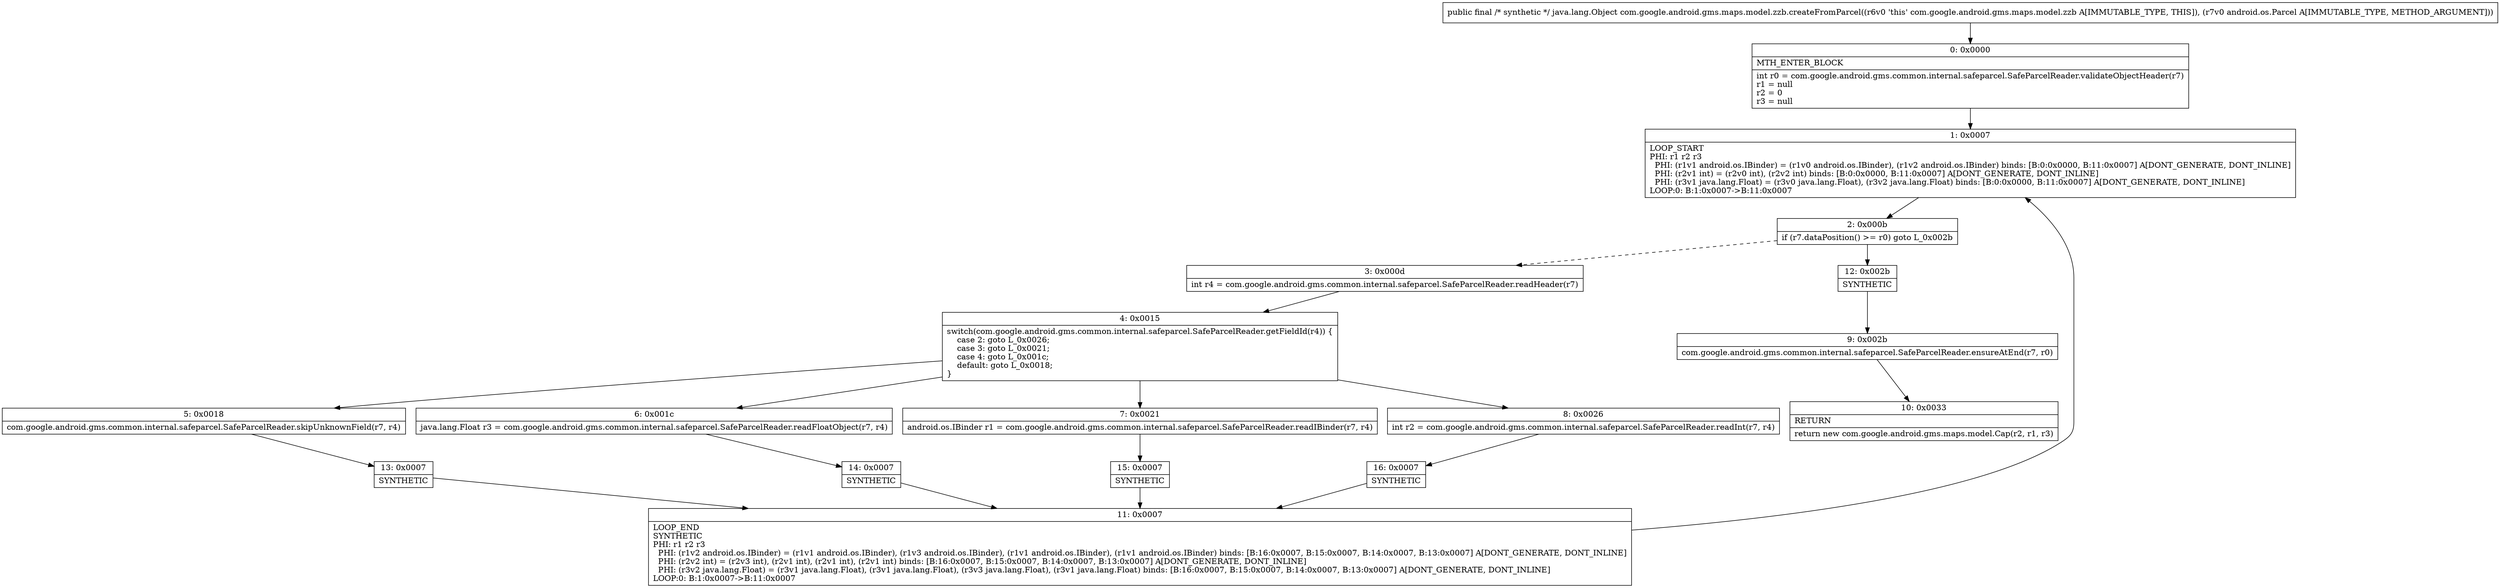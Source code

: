 digraph "CFG forcom.google.android.gms.maps.model.zzb.createFromParcel(Landroid\/os\/Parcel;)Ljava\/lang\/Object;" {
Node_0 [shape=record,label="{0\:\ 0x0000|MTH_ENTER_BLOCK\l|int r0 = com.google.android.gms.common.internal.safeparcel.SafeParcelReader.validateObjectHeader(r7)\lr1 = null\lr2 = 0\lr3 = null\l}"];
Node_1 [shape=record,label="{1\:\ 0x0007|LOOP_START\lPHI: r1 r2 r3 \l  PHI: (r1v1 android.os.IBinder) = (r1v0 android.os.IBinder), (r1v2 android.os.IBinder) binds: [B:0:0x0000, B:11:0x0007] A[DONT_GENERATE, DONT_INLINE]\l  PHI: (r2v1 int) = (r2v0 int), (r2v2 int) binds: [B:0:0x0000, B:11:0x0007] A[DONT_GENERATE, DONT_INLINE]\l  PHI: (r3v1 java.lang.Float) = (r3v0 java.lang.Float), (r3v2 java.lang.Float) binds: [B:0:0x0000, B:11:0x0007] A[DONT_GENERATE, DONT_INLINE]\lLOOP:0: B:1:0x0007\-\>B:11:0x0007\l}"];
Node_2 [shape=record,label="{2\:\ 0x000b|if (r7.dataPosition() \>= r0) goto L_0x002b\l}"];
Node_3 [shape=record,label="{3\:\ 0x000d|int r4 = com.google.android.gms.common.internal.safeparcel.SafeParcelReader.readHeader(r7)\l}"];
Node_4 [shape=record,label="{4\:\ 0x0015|switch(com.google.android.gms.common.internal.safeparcel.SafeParcelReader.getFieldId(r4)) \{\l    case 2: goto L_0x0026;\l    case 3: goto L_0x0021;\l    case 4: goto L_0x001c;\l    default: goto L_0x0018;\l\}\l}"];
Node_5 [shape=record,label="{5\:\ 0x0018|com.google.android.gms.common.internal.safeparcel.SafeParcelReader.skipUnknownField(r7, r4)\l}"];
Node_6 [shape=record,label="{6\:\ 0x001c|java.lang.Float r3 = com.google.android.gms.common.internal.safeparcel.SafeParcelReader.readFloatObject(r7, r4)\l}"];
Node_7 [shape=record,label="{7\:\ 0x0021|android.os.IBinder r1 = com.google.android.gms.common.internal.safeparcel.SafeParcelReader.readIBinder(r7, r4)\l}"];
Node_8 [shape=record,label="{8\:\ 0x0026|int r2 = com.google.android.gms.common.internal.safeparcel.SafeParcelReader.readInt(r7, r4)\l}"];
Node_9 [shape=record,label="{9\:\ 0x002b|com.google.android.gms.common.internal.safeparcel.SafeParcelReader.ensureAtEnd(r7, r0)\l}"];
Node_10 [shape=record,label="{10\:\ 0x0033|RETURN\l|return new com.google.android.gms.maps.model.Cap(r2, r1, r3)\l}"];
Node_11 [shape=record,label="{11\:\ 0x0007|LOOP_END\lSYNTHETIC\lPHI: r1 r2 r3 \l  PHI: (r1v2 android.os.IBinder) = (r1v1 android.os.IBinder), (r1v3 android.os.IBinder), (r1v1 android.os.IBinder), (r1v1 android.os.IBinder) binds: [B:16:0x0007, B:15:0x0007, B:14:0x0007, B:13:0x0007] A[DONT_GENERATE, DONT_INLINE]\l  PHI: (r2v2 int) = (r2v3 int), (r2v1 int), (r2v1 int), (r2v1 int) binds: [B:16:0x0007, B:15:0x0007, B:14:0x0007, B:13:0x0007] A[DONT_GENERATE, DONT_INLINE]\l  PHI: (r3v2 java.lang.Float) = (r3v1 java.lang.Float), (r3v1 java.lang.Float), (r3v3 java.lang.Float), (r3v1 java.lang.Float) binds: [B:16:0x0007, B:15:0x0007, B:14:0x0007, B:13:0x0007] A[DONT_GENERATE, DONT_INLINE]\lLOOP:0: B:1:0x0007\-\>B:11:0x0007\l}"];
Node_12 [shape=record,label="{12\:\ 0x002b|SYNTHETIC\l}"];
Node_13 [shape=record,label="{13\:\ 0x0007|SYNTHETIC\l}"];
Node_14 [shape=record,label="{14\:\ 0x0007|SYNTHETIC\l}"];
Node_15 [shape=record,label="{15\:\ 0x0007|SYNTHETIC\l}"];
Node_16 [shape=record,label="{16\:\ 0x0007|SYNTHETIC\l}"];
MethodNode[shape=record,label="{public final \/* synthetic *\/ java.lang.Object com.google.android.gms.maps.model.zzb.createFromParcel((r6v0 'this' com.google.android.gms.maps.model.zzb A[IMMUTABLE_TYPE, THIS]), (r7v0 android.os.Parcel A[IMMUTABLE_TYPE, METHOD_ARGUMENT])) }"];
MethodNode -> Node_0;
Node_0 -> Node_1;
Node_1 -> Node_2;
Node_2 -> Node_3[style=dashed];
Node_2 -> Node_12;
Node_3 -> Node_4;
Node_4 -> Node_5;
Node_4 -> Node_6;
Node_4 -> Node_7;
Node_4 -> Node_8;
Node_5 -> Node_13;
Node_6 -> Node_14;
Node_7 -> Node_15;
Node_8 -> Node_16;
Node_9 -> Node_10;
Node_11 -> Node_1;
Node_12 -> Node_9;
Node_13 -> Node_11;
Node_14 -> Node_11;
Node_15 -> Node_11;
Node_16 -> Node_11;
}

